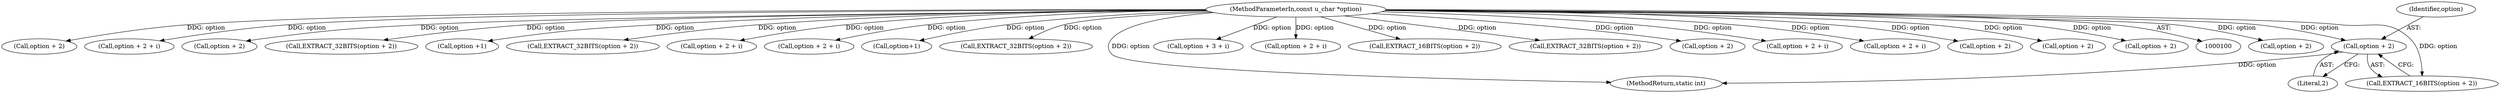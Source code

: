 digraph "0_tcpdump_211124b972e74f0da66bc8b16f181f78793e2f66@pointer" {
"1000218" [label="(Call,option + 2)"];
"1000102" [label="(MethodParameterIn,const u_char *option)"];
"1000220" [label="(Literal,2)"];
"1000282" [label="(Call,option + 2)"];
"1000269" [label="(Call,option + 2)"];
"1000392" [label="(Call,option + 2 + i)"];
"1000515" [label="(Call,option + 2)"];
"1000474" [label="(Call,EXTRACT_32BITS(option + 2))"];
"1000124" [label="(Call,option +1)"];
"1000218" [label="(Call,option + 2)"];
"1000228" [label="(Call,EXTRACT_32BITS(option + 2))"];
"1000425" [label="(Call,option + 2 + i)"];
"1000458" [label="(Call,option + 2 + i)"];
"1000118" [label="(Call,option+1)"];
"1000514" [label="(Call,EXTRACT_32BITS(option + 2))"];
"1000219" [label="(Identifier,option)"];
"1000102" [label="(MethodParameterIn,const u_char *option)"];
"1000302" [label="(Call,option + 3 + i)"];
"1000359" [label="(Call,option + 2 + i)"];
"1000582" [label="(MethodReturn,static int)"];
"1000217" [label="(Call,EXTRACT_16BITS(option + 2))"];
"1000528" [label="(Call,EXTRACT_16BITS(option + 2))"];
"1000494" [label="(Call,EXTRACT_32BITS(option + 2))"];
"1000475" [label="(Call,option + 2)"];
"1000335" [label="(Call,option + 2 + i)"];
"1000565" [label="(Call,option + 2 + i)"];
"1000229" [label="(Call,option + 2)"];
"1000529" [label="(Call,option + 2)"];
"1000495" [label="(Call,option + 2)"];
"1000218" -> "1000217"  [label="AST: "];
"1000218" -> "1000220"  [label="CFG: "];
"1000219" -> "1000218"  [label="AST: "];
"1000220" -> "1000218"  [label="AST: "];
"1000217" -> "1000218"  [label="CFG: "];
"1000218" -> "1000582"  [label="DDG: option"];
"1000102" -> "1000218"  [label="DDG: option"];
"1000102" -> "1000100"  [label="AST: "];
"1000102" -> "1000582"  [label="DDG: option"];
"1000102" -> "1000118"  [label="DDG: option"];
"1000102" -> "1000124"  [label="DDG: option"];
"1000102" -> "1000217"  [label="DDG: option"];
"1000102" -> "1000228"  [label="DDG: option"];
"1000102" -> "1000229"  [label="DDG: option"];
"1000102" -> "1000269"  [label="DDG: option"];
"1000102" -> "1000282"  [label="DDG: option"];
"1000102" -> "1000302"  [label="DDG: option"];
"1000102" -> "1000335"  [label="DDG: option"];
"1000102" -> "1000359"  [label="DDG: option"];
"1000102" -> "1000392"  [label="DDG: option"];
"1000102" -> "1000425"  [label="DDG: option"];
"1000102" -> "1000458"  [label="DDG: option"];
"1000102" -> "1000474"  [label="DDG: option"];
"1000102" -> "1000475"  [label="DDG: option"];
"1000102" -> "1000494"  [label="DDG: option"];
"1000102" -> "1000495"  [label="DDG: option"];
"1000102" -> "1000514"  [label="DDG: option"];
"1000102" -> "1000515"  [label="DDG: option"];
"1000102" -> "1000528"  [label="DDG: option"];
"1000102" -> "1000529"  [label="DDG: option"];
"1000102" -> "1000565"  [label="DDG: option"];
}
